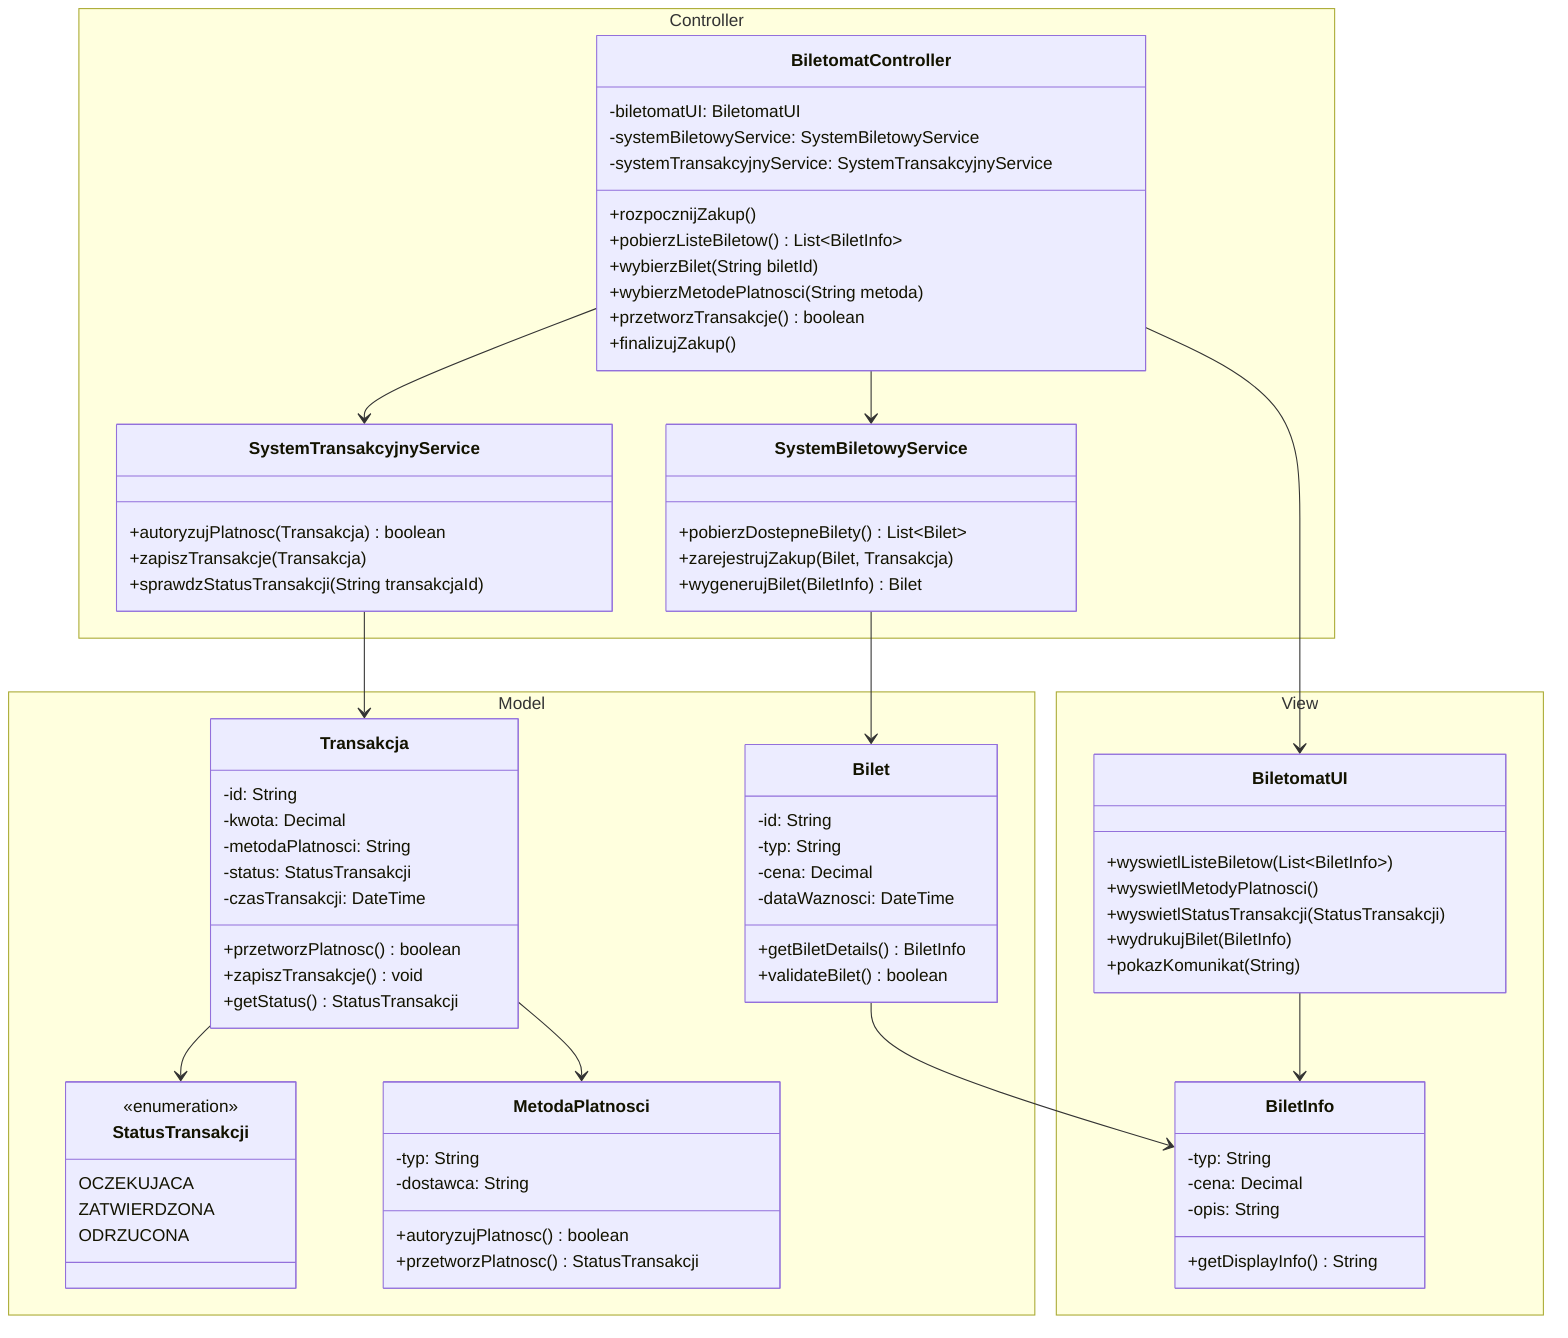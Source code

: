 classDiagram

%% Model Package
namespace Model {
    class Bilet {
        -id: String
        -typ: String
        -cena: Decimal
        -dataWaznosci: DateTime
        +getBiletDetails() BiletInfo
        +validateBilet() boolean
    }

    class Transakcja {
        -id: String
        -kwota: Decimal
        -metodaPlatnosci: String
        -status: StatusTransakcji
        -czasTransakcji: DateTime
        +przetworzPlatnosc() boolean
        +zapiszTransakcje() void
        +getStatus() StatusTransakcji
    }

    class StatusTransakcji {
        <<enumeration>>
        OCZEKUJACA
        ZATWIERDZONA
        ODRZUCONA
    }

    class MetodaPlatnosci {
        -typ: String
        -dostawca: String
        +autoryzujPlatnosc() boolean
        +przetworzPlatnosc() StatusTransakcji
    }
}

%% View Package
namespace View {
    class BiletomatUI {
        +wyswietlListeBiletow(List~BiletInfo~)
        +wyswietlMetodyPlatnosci()
        +wyswietlStatusTransakcji(StatusTransakcji)
        +wydrukujBilet(BiletInfo)
        +pokazKomunikat(String)
    }

    class BiletInfo {
        -typ: String
        -cena: Decimal
        -opis: String
        +getDisplayInfo() String
    }
}

%% Controller Package
namespace Controller {
    class BiletomatController {
        -biletomatUI: BiletomatUI
        -systemBiletowyService: SystemBiletowyService
        -systemTransakcyjnyService: SystemTransakcyjnyService
        +rozpocznijZakup()
        +pobierzListeBiletow() List~BiletInfo~
        +wybierzBilet(String biletId)
        +wybierzMetodePlatnosci(String metoda)
        +przetworzTransakcje() boolean
        +finalizujZakup()
    }

    class SystemBiletowyService {
        +pobierzDostepneBilety() List~Bilet~
        +zarejestrujZakup(Bilet, Transakcja)
        +wygenerujBilet(BiletInfo) Bilet
    }

    class SystemTransakcyjnyService {
        +autoryzujPlatnosc(Transakcja) boolean
        +zapiszTransakcje(Transakcja)
        +sprawdzStatusTransakcji(String transakcjaId)
    }
}

%% Relationships
BiletomatController --> BiletomatUI
BiletomatController --> SystemBiletowyService
BiletomatController --> SystemTransakcyjnyService
SystemBiletowyService --> Bilet
SystemTransakcyjnyService --> Transakcja
Transakcja --> StatusTransakcji
Transakcja --> MetodaPlatnosci
BiletomatUI --> BiletInfo
Bilet --> BiletInfo